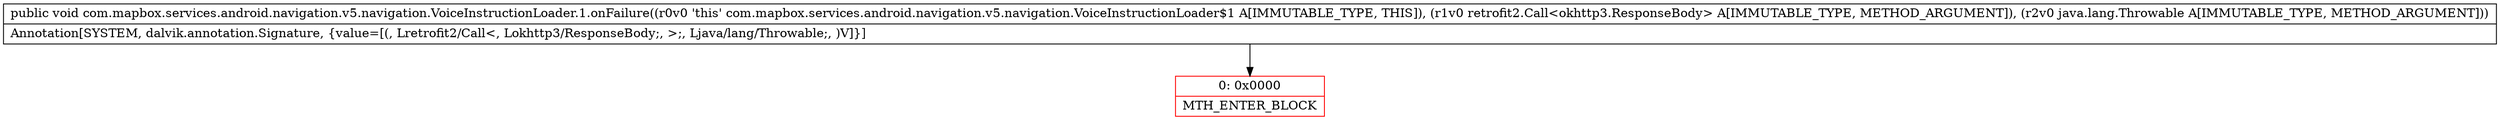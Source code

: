 digraph "CFG forcom.mapbox.services.android.navigation.v5.navigation.VoiceInstructionLoader.1.onFailure(Lretrofit2\/Call;Ljava\/lang\/Throwable;)V" {
subgraph cluster_Region_2134539286 {
label = "R(0)";
node [shape=record,color=blue];
}
Node_0 [shape=record,color=red,label="{0\:\ 0x0000|MTH_ENTER_BLOCK\l}"];
MethodNode[shape=record,label="{public void com.mapbox.services.android.navigation.v5.navigation.VoiceInstructionLoader.1.onFailure((r0v0 'this' com.mapbox.services.android.navigation.v5.navigation.VoiceInstructionLoader$1 A[IMMUTABLE_TYPE, THIS]), (r1v0 retrofit2.Call\<okhttp3.ResponseBody\> A[IMMUTABLE_TYPE, METHOD_ARGUMENT]), (r2v0 java.lang.Throwable A[IMMUTABLE_TYPE, METHOD_ARGUMENT]))  | Annotation[SYSTEM, dalvik.annotation.Signature, \{value=[(, Lretrofit2\/Call\<, Lokhttp3\/ResponseBody;, \>;, Ljava\/lang\/Throwable;, )V]\}]\l}"];
MethodNode -> Node_0;
}

